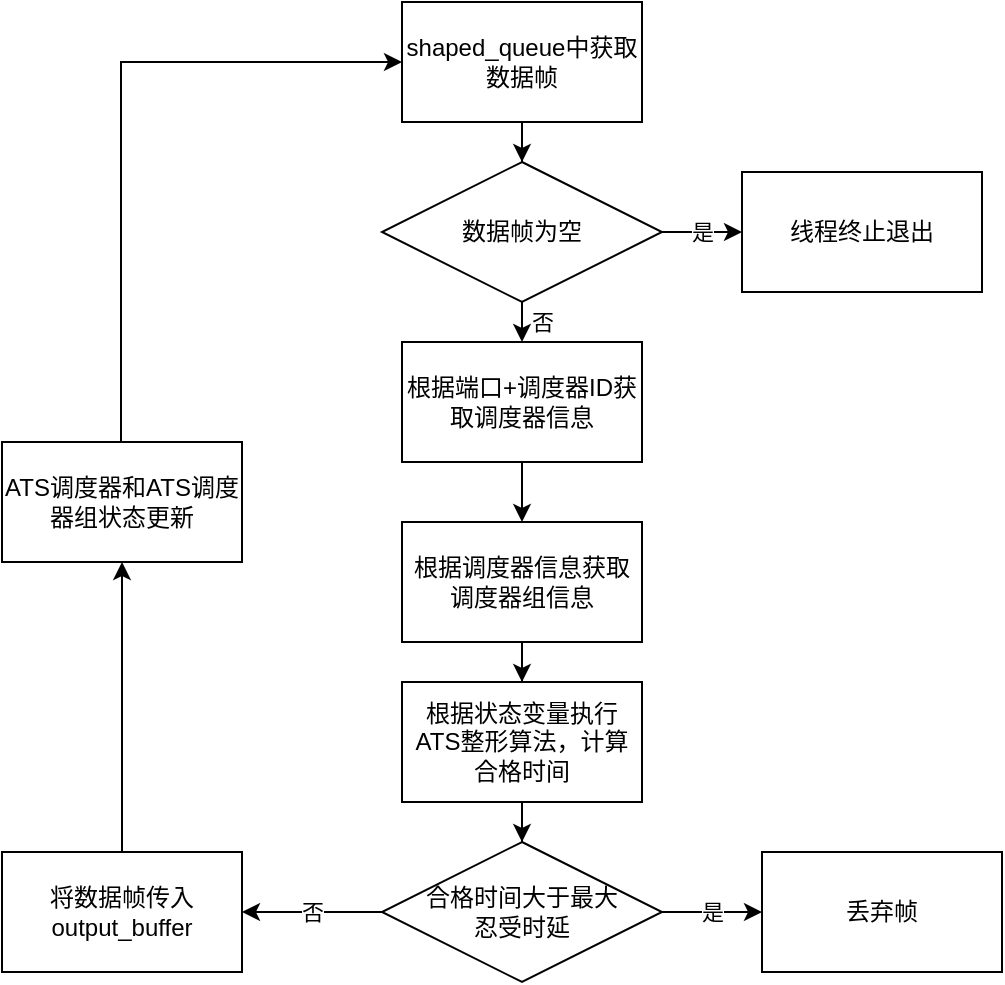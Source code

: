<mxfile version="14.4.6" type="github">
  <diagram id="9Wb5gSGs_0gIZGtwrARn" name="Page-1">
    <mxGraphModel dx="1422" dy="762" grid="1" gridSize="10" guides="1" tooltips="1" connect="1" arrows="1" fold="1" page="1" pageScale="1" pageWidth="827" pageHeight="1169" math="0" shadow="0">
      <root>
        <mxCell id="0" />
        <mxCell id="1" parent="0" />
        <mxCell id="HQ54gxILXXxv2Jvo6zTU-1" value="" style="edgeStyle=orthogonalEdgeStyle;rounded=0;orthogonalLoop=1;jettySize=auto;html=1;" edge="1" parent="1" source="HQ54gxILXXxv2Jvo6zTU-2" target="HQ54gxILXXxv2Jvo6zTU-6">
          <mxGeometry relative="1" as="geometry" />
        </mxCell>
        <mxCell id="HQ54gxILXXxv2Jvo6zTU-2" value="shaped_queue中获取数据帧" style="rounded=0;whiteSpace=wrap;html=1;" vertex="1" parent="1">
          <mxGeometry x="310" y="120" width="120" height="60" as="geometry" />
        </mxCell>
        <mxCell id="HQ54gxILXXxv2Jvo6zTU-3" value="否" style="edgeStyle=orthogonalEdgeStyle;rounded=0;orthogonalLoop=1;jettySize=auto;html=1;exitX=0.5;exitY=1;exitDx=0;exitDy=0;entryX=0.5;entryY=0;entryDx=0;entryDy=0;" edge="1" parent="1" source="HQ54gxILXXxv2Jvo6zTU-6" target="HQ54gxILXXxv2Jvo6zTU-8">
          <mxGeometry y="10" relative="1" as="geometry">
            <Array as="points">
              <mxPoint x="370" y="280" />
              <mxPoint x="370" y="280" />
            </Array>
            <mxPoint as="offset" />
          </mxGeometry>
        </mxCell>
        <mxCell id="HQ54gxILXXxv2Jvo6zTU-5" value="是" style="edgeStyle=orthogonalEdgeStyle;rounded=0;orthogonalLoop=1;jettySize=auto;html=1;" edge="1" parent="1" source="HQ54gxILXXxv2Jvo6zTU-6" target="HQ54gxILXXxv2Jvo6zTU-12">
          <mxGeometry relative="1" as="geometry" />
        </mxCell>
        <mxCell id="HQ54gxILXXxv2Jvo6zTU-6" value="数据帧为空" style="rhombus;whiteSpace=wrap;html=1;" vertex="1" parent="1">
          <mxGeometry x="300" y="200" width="140" height="70" as="geometry" />
        </mxCell>
        <mxCell id="HQ54gxILXXxv2Jvo6zTU-33" value="" style="edgeStyle=orthogonalEdgeStyle;rounded=0;orthogonalLoop=1;jettySize=auto;html=1;" edge="1" parent="1" source="HQ54gxILXXxv2Jvo6zTU-8" target="HQ54gxILXXxv2Jvo6zTU-32">
          <mxGeometry relative="1" as="geometry" />
        </mxCell>
        <mxCell id="HQ54gxILXXxv2Jvo6zTU-8" value="根据端口+调度器ID获取调度器信息" style="rounded=0;whiteSpace=wrap;html=1;" vertex="1" parent="1">
          <mxGeometry x="310" y="290" width="120" height="60" as="geometry" />
        </mxCell>
        <mxCell id="HQ54gxILXXxv2Jvo6zTU-9" value="否" style="edgeStyle=orthogonalEdgeStyle;rounded=0;orthogonalLoop=1;jettySize=auto;html=1;" edge="1" parent="1" source="HQ54gxILXXxv2Jvo6zTU-11" target="HQ54gxILXXxv2Jvo6zTU-14">
          <mxGeometry relative="1" as="geometry" />
        </mxCell>
        <mxCell id="HQ54gxILXXxv2Jvo6zTU-37" value="是" style="edgeStyle=orthogonalEdgeStyle;rounded=0;orthogonalLoop=1;jettySize=auto;html=1;" edge="1" parent="1" source="HQ54gxILXXxv2Jvo6zTU-11" target="HQ54gxILXXxv2Jvo6zTU-36">
          <mxGeometry relative="1" as="geometry" />
        </mxCell>
        <mxCell id="HQ54gxILXXxv2Jvo6zTU-11" value="合格时间大于最大&lt;br&gt;忍受时延" style="rhombus;whiteSpace=wrap;html=1;" vertex="1" parent="1">
          <mxGeometry x="300" y="540" width="140" height="70" as="geometry" />
        </mxCell>
        <mxCell id="HQ54gxILXXxv2Jvo6zTU-12" value="线程终止退出" style="whiteSpace=wrap;html=1;" vertex="1" parent="1">
          <mxGeometry x="480" y="205" width="120" height="60" as="geometry" />
        </mxCell>
        <mxCell id="HQ54gxILXXxv2Jvo6zTU-43" value="" style="edgeStyle=orthogonalEdgeStyle;rounded=0;orthogonalLoop=1;jettySize=auto;html=1;entryX=0.5;entryY=1;entryDx=0;entryDy=0;" edge="1" parent="1" source="HQ54gxILXXxv2Jvo6zTU-14" target="HQ54gxILXXxv2Jvo6zTU-41">
          <mxGeometry relative="1" as="geometry">
            <mxPoint x="170" y="465" as="targetPoint" />
          </mxGeometry>
        </mxCell>
        <mxCell id="HQ54gxILXXxv2Jvo6zTU-14" value="将数据帧传入output_buffer" style="rounded=0;whiteSpace=wrap;html=1;" vertex="1" parent="1">
          <mxGeometry x="110" y="545" width="120" height="60" as="geometry" />
        </mxCell>
        <mxCell id="HQ54gxILXXxv2Jvo6zTU-45" value="" style="edgeStyle=orthogonalEdgeStyle;rounded=0;orthogonalLoop=1;jettySize=auto;html=1;" edge="1" parent="1" source="HQ54gxILXXxv2Jvo6zTU-32" target="HQ54gxILXXxv2Jvo6zTU-34">
          <mxGeometry relative="1" as="geometry" />
        </mxCell>
        <mxCell id="HQ54gxILXXxv2Jvo6zTU-32" value="根据调度器信息获取调度器组信息" style="rounded=0;whiteSpace=wrap;html=1;" vertex="1" parent="1">
          <mxGeometry x="310" y="380" width="120" height="60" as="geometry" />
        </mxCell>
        <mxCell id="HQ54gxILXXxv2Jvo6zTU-35" value="" style="edgeStyle=orthogonalEdgeStyle;rounded=0;orthogonalLoop=1;jettySize=auto;html=1;" edge="1" parent="1" source="HQ54gxILXXxv2Jvo6zTU-34" target="HQ54gxILXXxv2Jvo6zTU-11">
          <mxGeometry relative="1" as="geometry" />
        </mxCell>
        <mxCell id="HQ54gxILXXxv2Jvo6zTU-34" value="根据状态变量执行ATS整形算法，计算合格时间" style="rounded=0;whiteSpace=wrap;html=1;" vertex="1" parent="1">
          <mxGeometry x="310" y="460" width="120" height="60" as="geometry" />
        </mxCell>
        <mxCell id="HQ54gxILXXxv2Jvo6zTU-36" value="丢弃帧" style="whiteSpace=wrap;html=1;" vertex="1" parent="1">
          <mxGeometry x="490" y="545" width="120" height="60" as="geometry" />
        </mxCell>
        <mxCell id="HQ54gxILXXxv2Jvo6zTU-41" value="ATS调度器和ATS调度器组状态更新" style="rounded=0;whiteSpace=wrap;html=1;" vertex="1" parent="1">
          <mxGeometry x="110" y="340" width="120" height="60" as="geometry" />
        </mxCell>
        <mxCell id="HQ54gxILXXxv2Jvo6zTU-44" value="" style="edgeStyle=orthogonalEdgeStyle;rounded=0;orthogonalLoop=1;jettySize=auto;html=1;entryX=0;entryY=0.5;entryDx=0;entryDy=0;" edge="1" parent="1" target="HQ54gxILXXxv2Jvo6zTU-2">
          <mxGeometry relative="1" as="geometry">
            <mxPoint x="169.5" y="340" as="sourcePoint" />
            <mxPoint x="169.5" y="195" as="targetPoint" />
            <Array as="points">
              <mxPoint x="170" y="150" />
            </Array>
          </mxGeometry>
        </mxCell>
      </root>
    </mxGraphModel>
  </diagram>
</mxfile>
